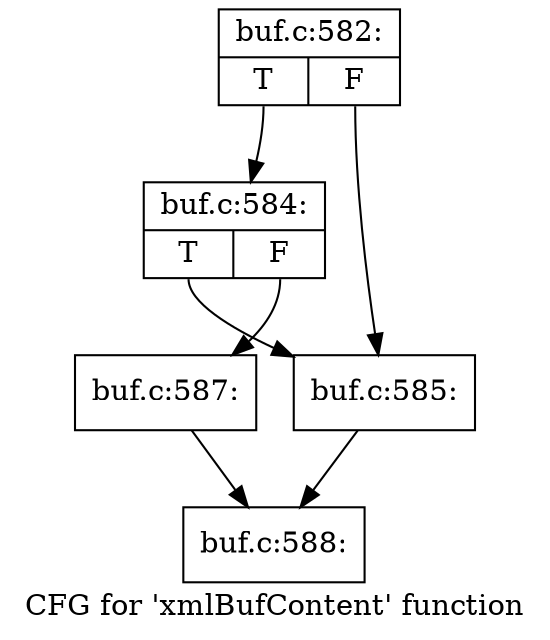 digraph "CFG for 'xmlBufContent' function" {
	label="CFG for 'xmlBufContent' function";

	Node0x559caa0 [shape=record,label="{buf.c:582:|{<s0>T|<s1>F}}"];
	Node0x559caa0:s0 -> Node0x55a1440;
	Node0x559caa0:s1 -> Node0x55a13a0;
	Node0x55a1440 [shape=record,label="{buf.c:584:|{<s0>T|<s1>F}}"];
	Node0x55a1440:s0 -> Node0x55a13a0;
	Node0x55a1440:s1 -> Node0x55a13f0;
	Node0x55a13a0 [shape=record,label="{buf.c:585:}"];
	Node0x55a13a0 -> Node0x55a16d0;
	Node0x55a13f0 [shape=record,label="{buf.c:587:}"];
	Node0x55a13f0 -> Node0x55a16d0;
	Node0x55a16d0 [shape=record,label="{buf.c:588:}"];
}

